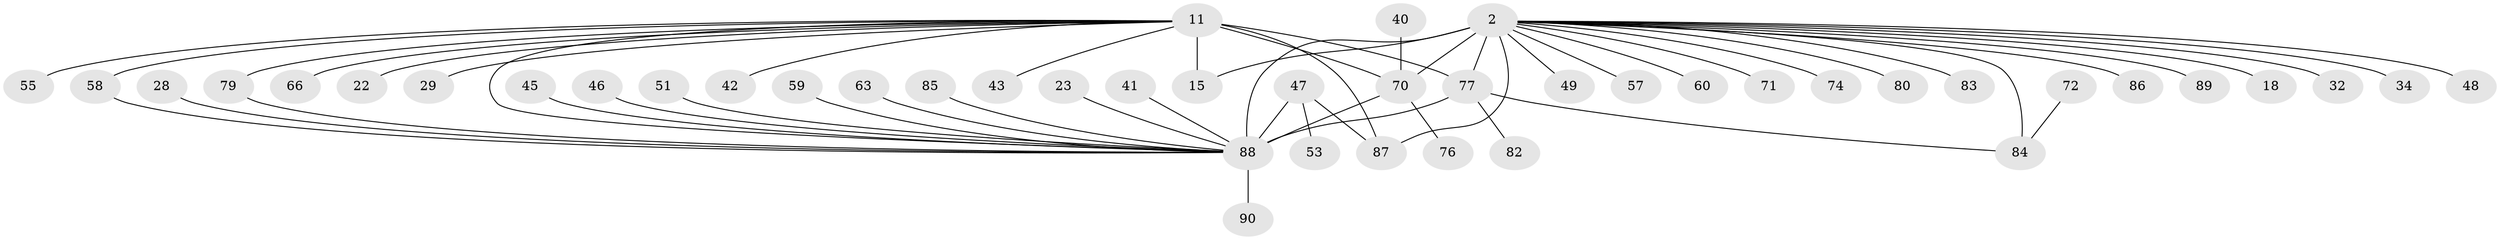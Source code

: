 // original degree distribution, {5: 0.044444444444444446, 35: 0.011111111111111112, 7: 0.022222222222222223, 4: 0.06666666666666667, 3: 0.15555555555555556, 9: 0.011111111111111112, 2: 0.2, 19: 0.011111111111111112, 11: 0.011111111111111112, 1: 0.4444444444444444, 6: 0.022222222222222223}
// Generated by graph-tools (version 1.1) at 2025/48/03/09/25 04:48:14]
// undirected, 45 vertices, 54 edges
graph export_dot {
graph [start="1"]
  node [color=gray90,style=filled];
  2 [super="+1"];
  11;
  15;
  18;
  22;
  23;
  28;
  29;
  32;
  34;
  40;
  41;
  42;
  43;
  45;
  46;
  47 [super="+30"];
  48 [super="+5"];
  49;
  51;
  53;
  55;
  57;
  58 [super="+50"];
  59;
  60;
  63;
  66;
  70 [super="+35"];
  71;
  72;
  74 [super="+14"];
  76;
  77 [super="+8+61+68"];
  79 [super="+75"];
  80;
  82;
  83 [super="+81"];
  84 [super="+27"];
  85;
  86;
  87 [super="+73"];
  88 [super="+13+20+78"];
  89;
  90;
  2 -- 15;
  2 -- 18;
  2 -- 32;
  2 -- 49;
  2 -- 60;
  2 -- 71;
  2 -- 80;
  2 -- 84 [weight=3];
  2 -- 86;
  2 -- 88 [weight=13];
  2 -- 89;
  2 -- 34;
  2 -- 57;
  2 -- 70 [weight=2];
  2 -- 77;
  2 -- 48;
  2 -- 74;
  2 -- 83;
  2 -- 87;
  11 -- 15;
  11 -- 22;
  11 -- 29;
  11 -- 42;
  11 -- 43;
  11 -- 55;
  11 -- 66;
  11 -- 70 [weight=3];
  11 -- 77 [weight=4];
  11 -- 58;
  11 -- 79;
  11 -- 88;
  11 -- 87 [weight=2];
  23 -- 88;
  28 -- 88 [weight=2];
  40 -- 70;
  41 -- 88;
  45 -- 88;
  46 -- 88;
  47 -- 53;
  47 -- 88 [weight=4];
  47 -- 87;
  51 -- 88;
  58 -- 88;
  59 -- 88;
  63 -- 88;
  70 -- 76;
  70 -- 88;
  72 -- 84;
  77 -- 82;
  77 -- 84 [weight=2];
  77 -- 88 [weight=3];
  79 -- 88;
  85 -- 88;
  88 -- 90;
}
